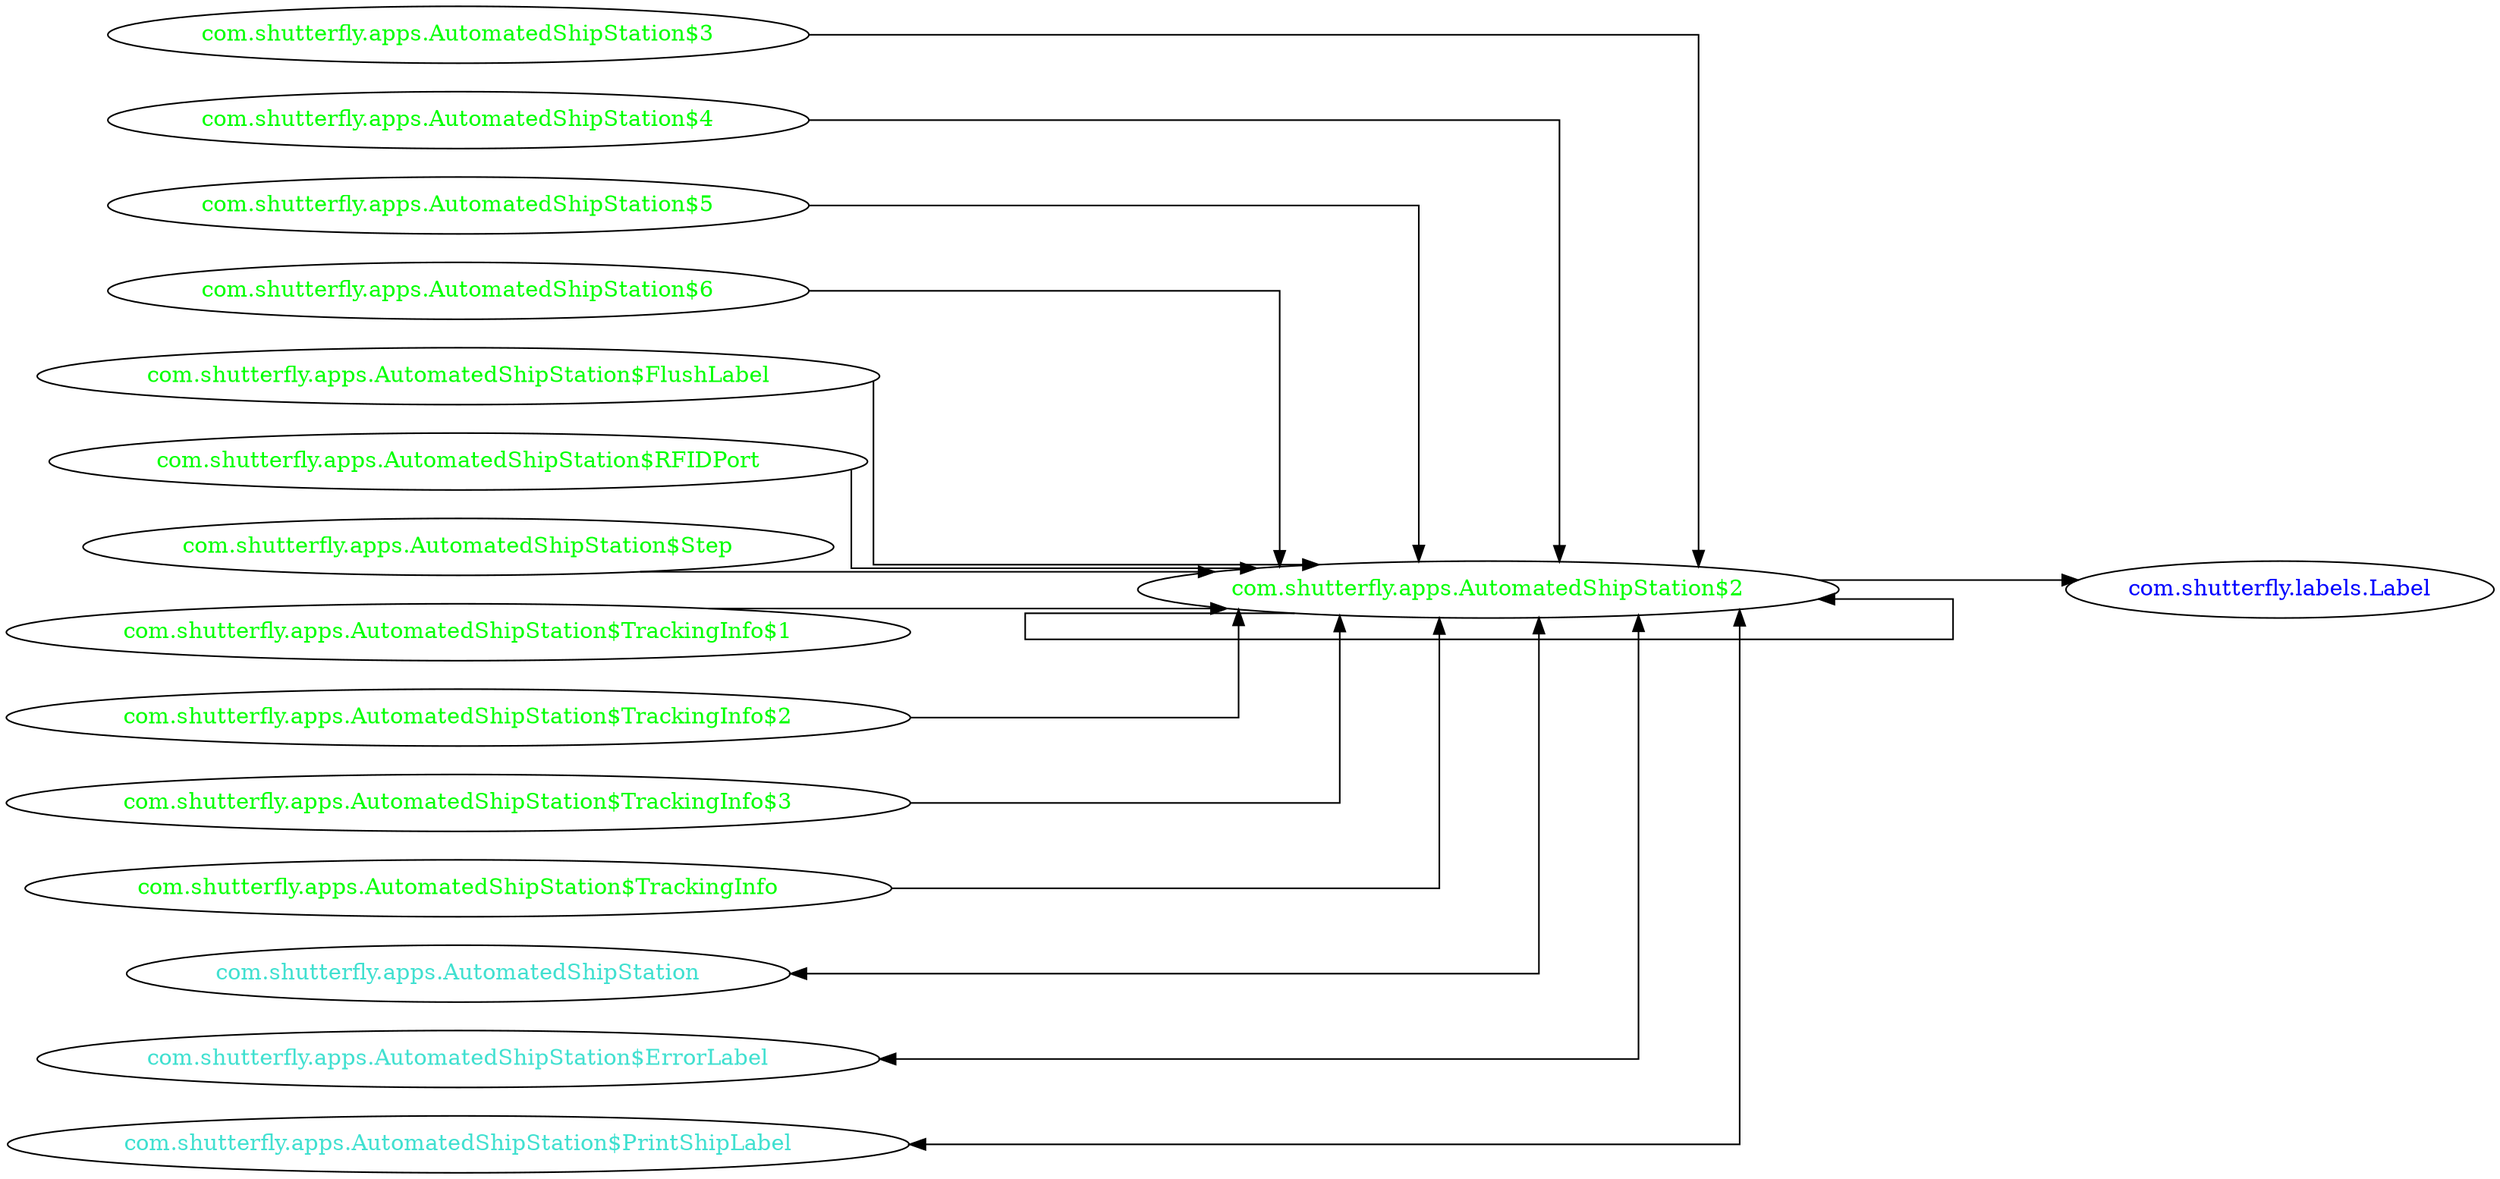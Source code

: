 digraph dependencyGraph {
 concentrate=true;
 ranksep="2.0";
 rankdir="LR"; 
 splines="ortho";
"com.shutterfly.apps.AutomatedShipStation$2" [fontcolor="red"];
"com.shutterfly.labels.Label" [ fontcolor="blue" ];
"com.shutterfly.apps.AutomatedShipStation$2"->"com.shutterfly.labels.Label";
"com.shutterfly.apps.AutomatedShipStation$2" [ fontcolor="green" ];
"com.shutterfly.apps.AutomatedShipStation$2"->"com.shutterfly.apps.AutomatedShipStation$2";
"com.shutterfly.apps.AutomatedShipStation$3" [ fontcolor="green" ];
"com.shutterfly.apps.AutomatedShipStation$3"->"com.shutterfly.apps.AutomatedShipStation$2";
"com.shutterfly.apps.AutomatedShipStation$4" [ fontcolor="green" ];
"com.shutterfly.apps.AutomatedShipStation$4"->"com.shutterfly.apps.AutomatedShipStation$2";
"com.shutterfly.apps.AutomatedShipStation$5" [ fontcolor="green" ];
"com.shutterfly.apps.AutomatedShipStation$5"->"com.shutterfly.apps.AutomatedShipStation$2";
"com.shutterfly.apps.AutomatedShipStation$6" [ fontcolor="green" ];
"com.shutterfly.apps.AutomatedShipStation$6"->"com.shutterfly.apps.AutomatedShipStation$2";
"com.shutterfly.apps.AutomatedShipStation$FlushLabel" [ fontcolor="green" ];
"com.shutterfly.apps.AutomatedShipStation$FlushLabel"->"com.shutterfly.apps.AutomatedShipStation$2";
"com.shutterfly.apps.AutomatedShipStation$RFIDPort" [ fontcolor="green" ];
"com.shutterfly.apps.AutomatedShipStation$RFIDPort"->"com.shutterfly.apps.AutomatedShipStation$2";
"com.shutterfly.apps.AutomatedShipStation$Step" [ fontcolor="green" ];
"com.shutterfly.apps.AutomatedShipStation$Step"->"com.shutterfly.apps.AutomatedShipStation$2";
"com.shutterfly.apps.AutomatedShipStation$TrackingInfo$1" [ fontcolor="green" ];
"com.shutterfly.apps.AutomatedShipStation$TrackingInfo$1"->"com.shutterfly.apps.AutomatedShipStation$2";
"com.shutterfly.apps.AutomatedShipStation$TrackingInfo$2" [ fontcolor="green" ];
"com.shutterfly.apps.AutomatedShipStation$TrackingInfo$2"->"com.shutterfly.apps.AutomatedShipStation$2";
"com.shutterfly.apps.AutomatedShipStation$TrackingInfo$3" [ fontcolor="green" ];
"com.shutterfly.apps.AutomatedShipStation$TrackingInfo$3"->"com.shutterfly.apps.AutomatedShipStation$2";
"com.shutterfly.apps.AutomatedShipStation$TrackingInfo" [ fontcolor="green" ];
"com.shutterfly.apps.AutomatedShipStation$TrackingInfo"->"com.shutterfly.apps.AutomatedShipStation$2";
"com.shutterfly.apps.AutomatedShipStation" [ fontcolor="turquoise" ];
"com.shutterfly.apps.AutomatedShipStation"->"com.shutterfly.apps.AutomatedShipStation$2" [dir=both];
"com.shutterfly.apps.AutomatedShipStation$ErrorLabel" [ fontcolor="turquoise" ];
"com.shutterfly.apps.AutomatedShipStation$ErrorLabel"->"com.shutterfly.apps.AutomatedShipStation$2" [dir=both];
"com.shutterfly.apps.AutomatedShipStation$PrintShipLabel" [ fontcolor="turquoise" ];
"com.shutterfly.apps.AutomatedShipStation$PrintShipLabel"->"com.shutterfly.apps.AutomatedShipStation$2" [dir=both];
}